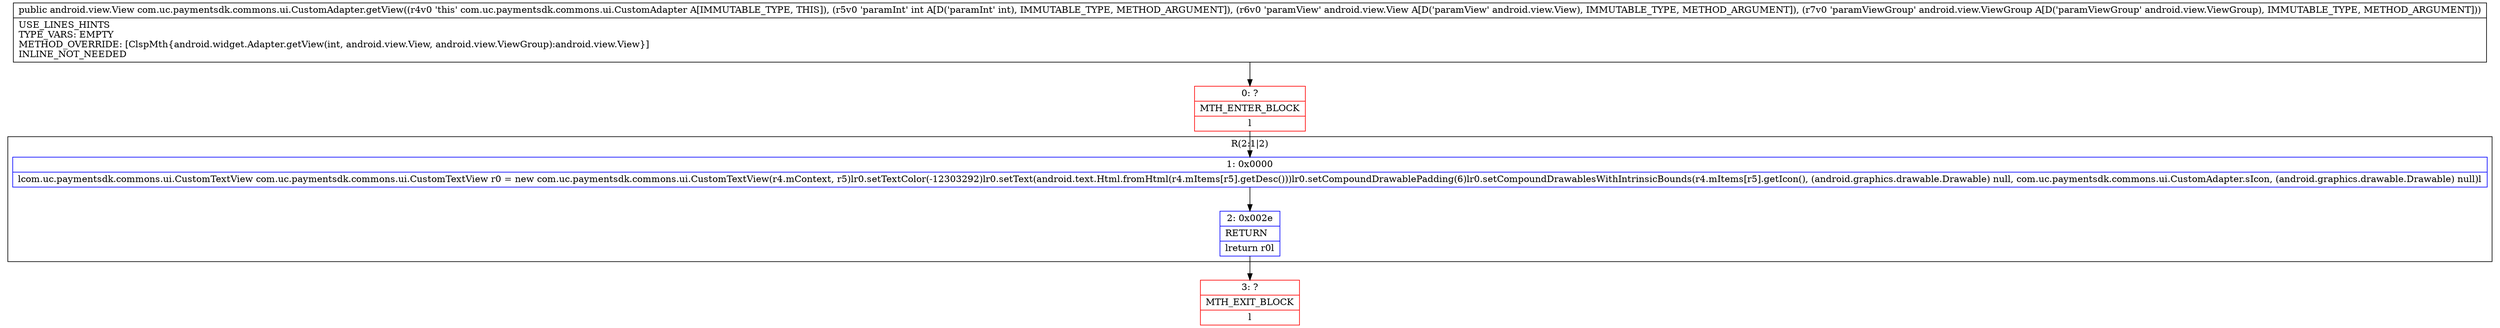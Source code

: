 digraph "CFG forcom.uc.paymentsdk.commons.ui.CustomAdapter.getView(ILandroid\/view\/View;Landroid\/view\/ViewGroup;)Landroid\/view\/View;" {
subgraph cluster_Region_939138156 {
label = "R(2:1|2)";
node [shape=record,color=blue];
Node_1 [shape=record,label="{1\:\ 0x0000|lcom.uc.paymentsdk.commons.ui.CustomTextView com.uc.paymentsdk.commons.ui.CustomTextView r0 = new com.uc.paymentsdk.commons.ui.CustomTextView(r4.mContext, r5)lr0.setTextColor(\-12303292)lr0.setText(android.text.Html.fromHtml(r4.mItems[r5].getDesc()))lr0.setCompoundDrawablePadding(6)lr0.setCompoundDrawablesWithIntrinsicBounds(r4.mItems[r5].getIcon(), (android.graphics.drawable.Drawable) null, com.uc.paymentsdk.commons.ui.CustomAdapter.sIcon, (android.graphics.drawable.Drawable) null)l}"];
Node_2 [shape=record,label="{2\:\ 0x002e|RETURN\l|lreturn r0l}"];
}
Node_0 [shape=record,color=red,label="{0\:\ ?|MTH_ENTER_BLOCK\l|l}"];
Node_3 [shape=record,color=red,label="{3\:\ ?|MTH_EXIT_BLOCK\l|l}"];
MethodNode[shape=record,label="{public android.view.View com.uc.paymentsdk.commons.ui.CustomAdapter.getView((r4v0 'this' com.uc.paymentsdk.commons.ui.CustomAdapter A[IMMUTABLE_TYPE, THIS]), (r5v0 'paramInt' int A[D('paramInt' int), IMMUTABLE_TYPE, METHOD_ARGUMENT]), (r6v0 'paramView' android.view.View A[D('paramView' android.view.View), IMMUTABLE_TYPE, METHOD_ARGUMENT]), (r7v0 'paramViewGroup' android.view.ViewGroup A[D('paramViewGroup' android.view.ViewGroup), IMMUTABLE_TYPE, METHOD_ARGUMENT]))  | USE_LINES_HINTS\lTYPE_VARS: EMPTY\lMETHOD_OVERRIDE: [ClspMth\{android.widget.Adapter.getView(int, android.view.View, android.view.ViewGroup):android.view.View\}]\lINLINE_NOT_NEEDED\l}"];
MethodNode -> Node_0;
Node_1 -> Node_2;
Node_2 -> Node_3;
Node_0 -> Node_1;
}

